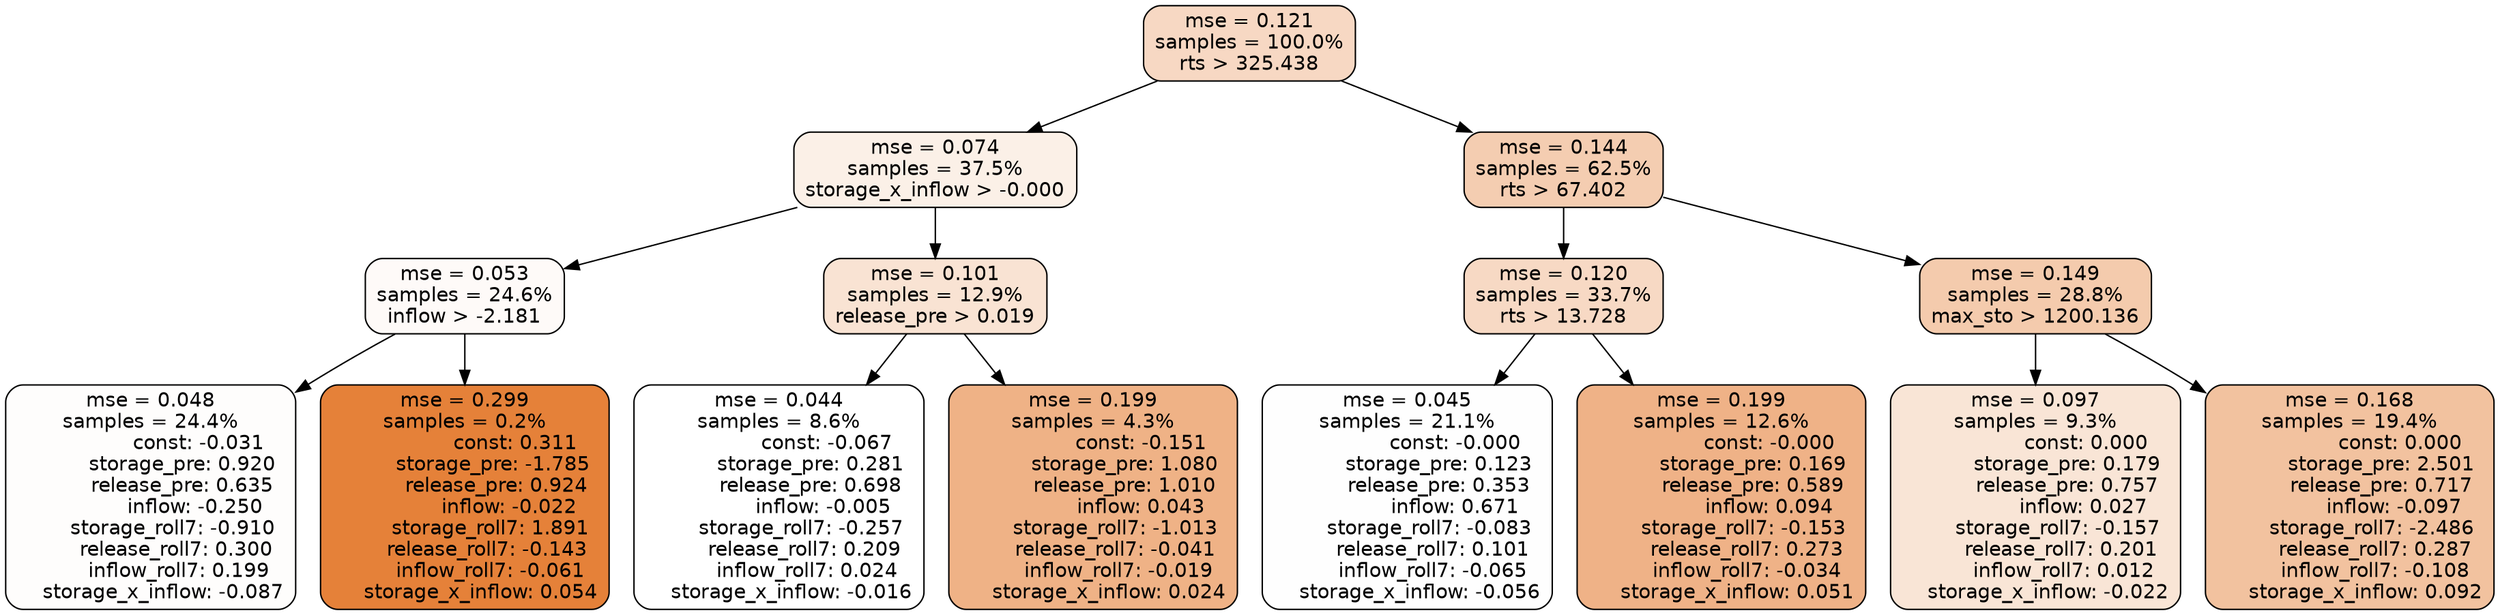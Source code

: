 digraph tree {
node [shape=rectangle, style="filled, rounded", color="black", fontname=helvetica] ;
edge [fontname=helvetica] ;
	"0" [label="mse = 0.121
samples = 100.0%
rts > 325.438", fillcolor="#f7d8c3"]
	"8" [label="mse = 0.074
samples = 37.5%
storage_x_inflow > -0.000", fillcolor="#fbf0e7"]
	"1" [label="mse = 0.144
samples = 62.5%
rts > 67.402", fillcolor="#f4cdb1"]
	"9" [label="mse = 0.053
samples = 24.6%
inflow > -2.181", fillcolor="#fefaf8"]
	"12" [label="mse = 0.101
samples = 12.9%
release_pre > 0.019", fillcolor="#f9e3d3"]
	"2" [label="mse = 0.120
samples = 33.7%
rts > 13.728", fillcolor="#f7d9c4"]
	"5" [label="mse = 0.149
samples = 28.8%
max_sto > 1200.136", fillcolor="#f4cbad"]
	"11" [label="mse = 0.048
samples = 24.4%
               const: -0.031
          storage_pre: 0.920
          release_pre: 0.635
              inflow: -0.250
       storage_roll7: -0.910
        release_roll7: 0.300
         inflow_roll7: 0.199
    storage_x_inflow: -0.087", fillcolor="#fefdfc"]
	"10" [label="mse = 0.299
samples = 0.2%
                const: 0.311
         storage_pre: -1.785
          release_pre: 0.924
              inflow: -0.022
        storage_roll7: 1.891
       release_roll7: -0.143
        inflow_roll7: -0.061
     storage_x_inflow: 0.054", fillcolor="#e58139"]
	"13" [label="mse = 0.044
samples = 8.6%
               const: -0.067
          storage_pre: 0.281
          release_pre: 0.698
              inflow: -0.005
       storage_roll7: -0.257
        release_roll7: 0.209
         inflow_roll7: 0.024
    storage_x_inflow: -0.016", fillcolor="#ffffff"]
	"14" [label="mse = 0.199
samples = 4.3%
               const: -0.151
          storage_pre: 1.080
          release_pre: 1.010
               inflow: 0.043
       storage_roll7: -1.013
       release_roll7: -0.041
        inflow_roll7: -0.019
     storage_x_inflow: 0.024", fillcolor="#efb286"]
	"3" [label="mse = 0.045
samples = 21.1%
               const: -0.000
          storage_pre: 0.123
          release_pre: 0.353
               inflow: 0.671
       storage_roll7: -0.083
        release_roll7: 0.101
        inflow_roll7: -0.065
    storage_x_inflow: -0.056", fillcolor="#fefefe"]
	"4" [label="mse = 0.199
samples = 12.6%
               const: -0.000
          storage_pre: 0.169
          release_pre: 0.589
               inflow: 0.094
       storage_roll7: -0.153
        release_roll7: 0.273
        inflow_roll7: -0.034
     storage_x_inflow: 0.051", fillcolor="#efb287"]
	"7" [label="mse = 0.097
samples = 9.3%
                const: 0.000
          storage_pre: 0.179
          release_pre: 0.757
               inflow: 0.027
       storage_roll7: -0.157
        release_roll7: 0.201
         inflow_roll7: 0.012
    storage_x_inflow: -0.022", fillcolor="#f9e5d6"]
	"6" [label="mse = 0.168
samples = 19.4%
                const: 0.000
          storage_pre: 2.501
          release_pre: 0.717
              inflow: -0.097
       storage_roll7: -2.486
        release_roll7: 0.287
        inflow_roll7: -0.108
     storage_x_inflow: 0.092", fillcolor="#f2c29f"]

	"0" -> "1"
	"0" -> "8"
	"8" -> "9"
	"8" -> "12"
	"1" -> "2"
	"1" -> "5"
	"9" -> "10"
	"9" -> "11"
	"12" -> "13"
	"12" -> "14"
	"2" -> "3"
	"2" -> "4"
	"5" -> "6"
	"5" -> "7"
}